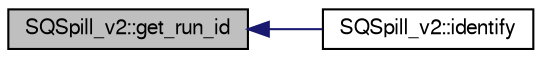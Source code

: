 digraph "SQSpill_v2::get_run_id"
{
  bgcolor="transparent";
  edge [fontname="FreeSans",fontsize="10",labelfontname="FreeSans",labelfontsize="10"];
  node [fontname="FreeSans",fontsize="10",shape=record];
  rankdir="LR";
  Node1 [label="SQSpill_v2::get_run_id",height=0.2,width=0.4,color="black", fillcolor="grey75", style="filled" fontcolor="black"];
  Node1 -> Node2 [dir="back",color="midnightblue",fontsize="10",style="solid",fontname="FreeSans"];
  Node2 [label="SQSpill_v2::identify",height=0.2,width=0.4,color="black",URL="$d0/d1f/classSQSpill__v2.html#aef0d016bcdecd8144a6278e0e4b3fe67"];
}
